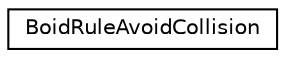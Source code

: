 digraph G
{
  edge [fontname="Helvetica",fontsize="10",labelfontname="Helvetica",labelfontsize="10"];
  node [fontname="Helvetica",fontsize="10",shape=record];
  rankdir=LR;
  Node1 [label="BoidRuleAvoidCollision",height=0.2,width=0.4,color="black", fillcolor="white", style="filled",URL="$d6/d32/structBoidRuleAvoidCollision.html"];
}
